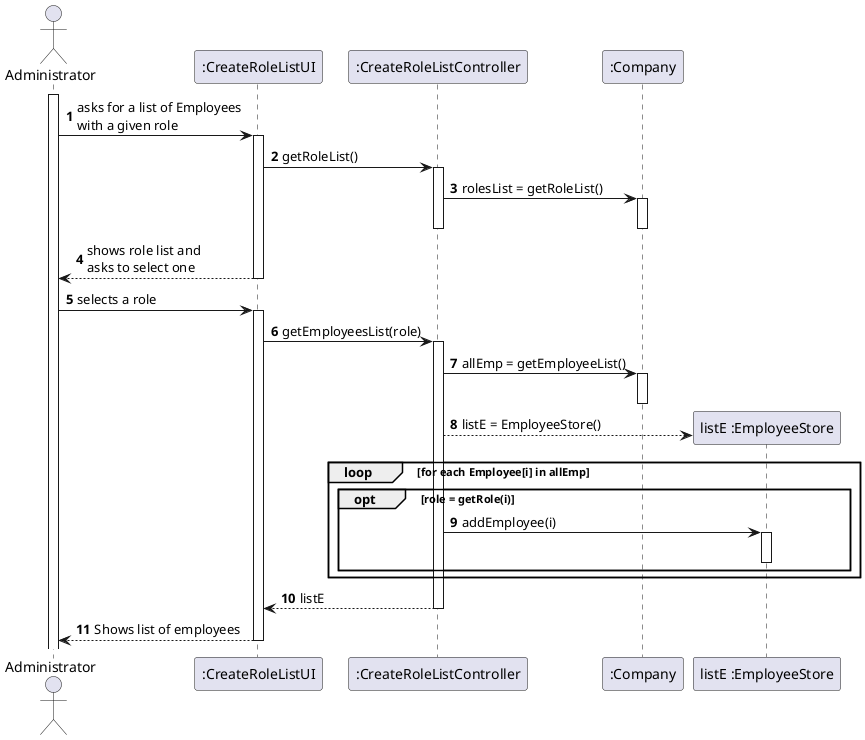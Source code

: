 @startuml
autonumber
actor Administrator as ADM
participant ":CreateRoleListUI" as UI
participant ":CreateRoleListController" as CTRL
participant ":Company" as C
participant "listE :EmployeeStore" as list

activate ADM
ADM -> UI : asks for a list of Employees\nwith a given role
activate UI
UI->CTRL: getRoleList()
activate CTRL
CTRL->C: rolesList = getRoleList()
activate C

deactivate C
deactivate CTRL

ADM <-- UI: shows role list and\nasks to select one
deactivate UI

ADM -> UI: selects a role
activate UI
UI->CTRL: getEmployeesList(role)
activate CTRL
CTRL->C:allEmp = getEmployeeList()
activate C
deactivate C
CTRL-->list**: listE = EmployeeStore()
loop for each Employee[i] in allEmp
opt role = getRole(i)
CTRL->list:addEmployee(i)
activate list
deactivate list
end opt
end loop
CTRL-->UI: listE
deactivate CTRL
ADM <-- UI: Shows list of employees
deactivate UI

@enduml